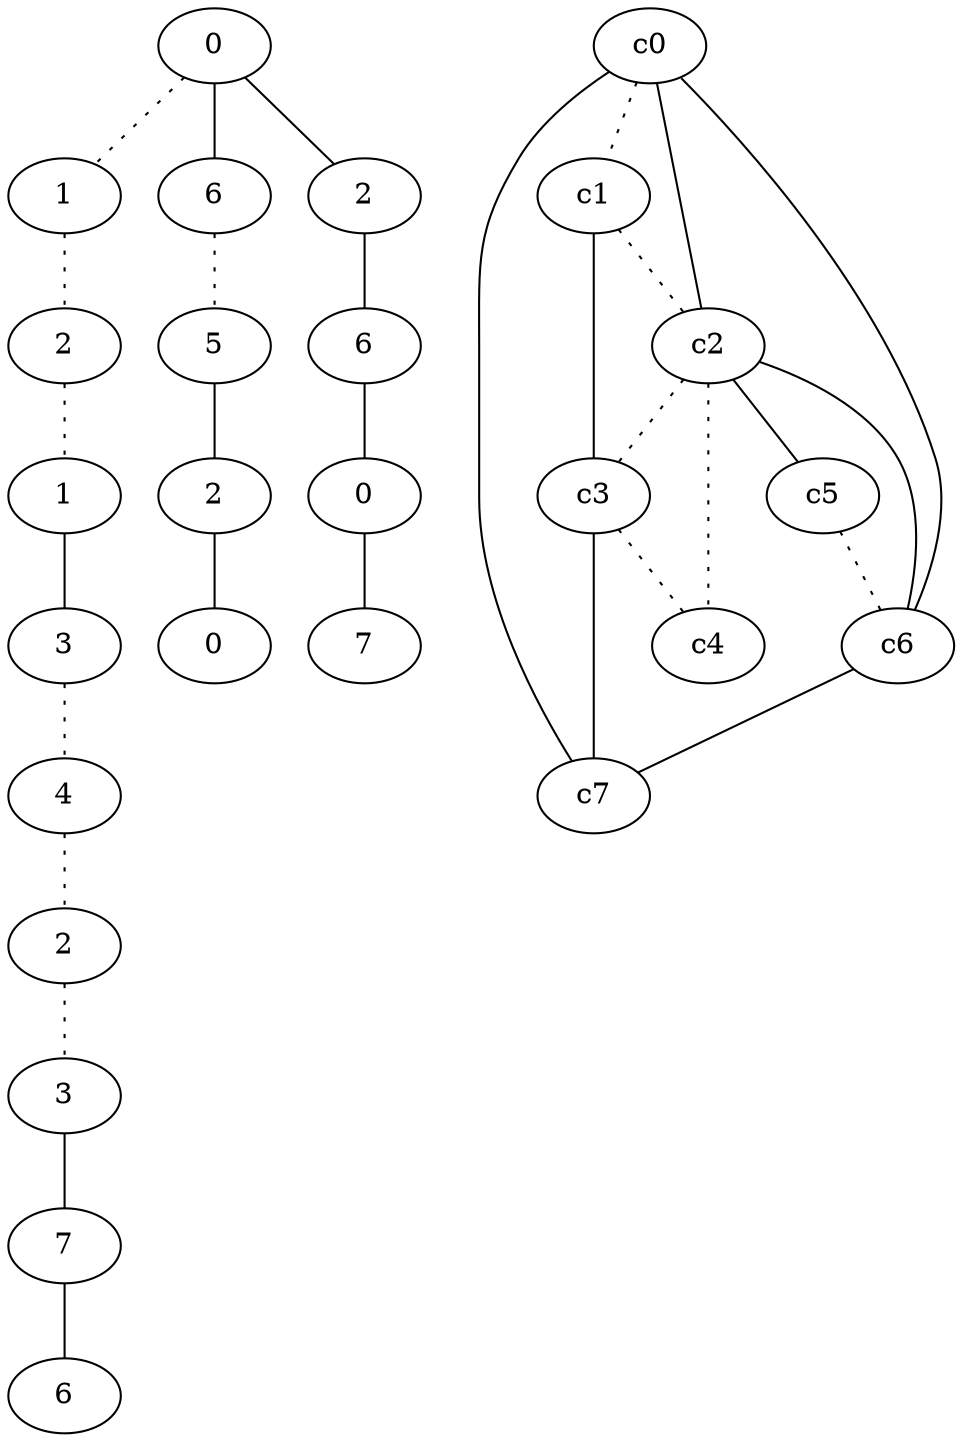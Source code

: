 graph {
a0[label=0];
a1[label=1];
a2[label=2];
a3[label=1];
a4[label=3];
a5[label=4];
a6[label=2];
a7[label=3];
a8[label=7];
a9[label=6];
a10[label=6];
a11[label=5];
a12[label=2];
a13[label=0];
a14[label=2];
a15[label=6];
a16[label=0];
a17[label=7];
a0 -- a1 [style=dotted];
a0 -- a10;
a0 -- a14;
a1 -- a2 [style=dotted];
a2 -- a3 [style=dotted];
a3 -- a4;
a4 -- a5 [style=dotted];
a5 -- a6 [style=dotted];
a6 -- a7 [style=dotted];
a7 -- a8;
a8 -- a9;
a10 -- a11 [style=dotted];
a11 -- a12;
a12 -- a13;
a14 -- a15;
a15 -- a16;
a16 -- a17;
c0 -- c1 [style=dotted];
c0 -- c2;
c0 -- c6;
c0 -- c7;
c1 -- c2 [style=dotted];
c1 -- c3;
c2 -- c3 [style=dotted];
c2 -- c4 [style=dotted];
c2 -- c5;
c2 -- c6;
c3 -- c4 [style=dotted];
c3 -- c7;
c5 -- c6 [style=dotted];
c6 -- c7;
}
